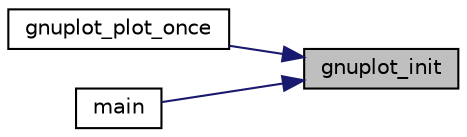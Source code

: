 digraph "gnuplot_init"
{
 // LATEX_PDF_SIZE
  edge [fontname="Helvetica",fontsize="10",labelfontname="Helvetica",labelfontsize="10"];
  node [fontname="Helvetica",fontsize="10",shape=record];
  rankdir="RL";
  Node1 [label="gnuplot_init",height=0.2,width=0.4,color="black", fillcolor="grey75", style="filled", fontcolor="black",tooltip="Opens up a gnuplot session, ready to receive commands."];
  Node1 -> Node2 [dir="back",color="midnightblue",fontsize="10",style="solid",fontname="Helvetica"];
  Node2 [label="gnuplot_plot_once",height=0.2,width=0.4,color="black", fillcolor="white", style="filled",URL="$gnuplot__i_8h.html#aa39b56b6bb882ace839a3be677d1f665",tooltip="Open a new session, plot a signal, close the session."];
  Node1 -> Node3 [dir="back",color="midnightblue",fontsize="10",style="solid",fontname="Helvetica"];
  Node3 [label="main",height=0.2,width=0.4,color="black", fillcolor="white", style="filled",URL="$main_8c.html#ae66f6b31b5ad750f1fe042a706a4e3d4",tooltip=" "];
}
